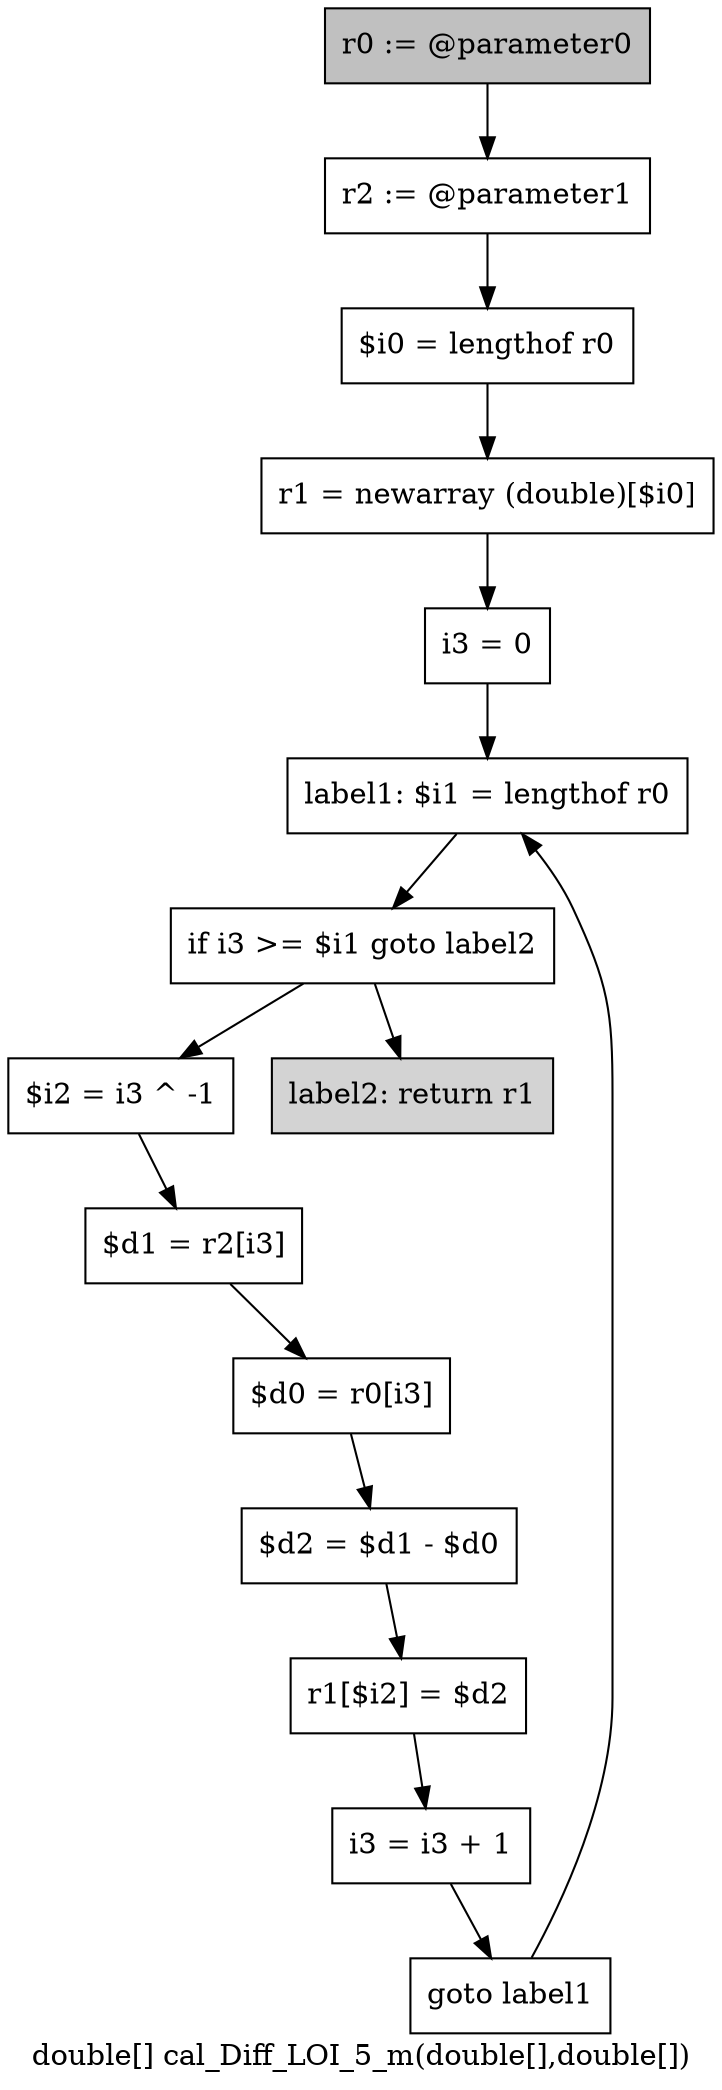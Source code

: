digraph "double[] cal_Diff_LOI_5_m(double[],double[])" {
    label="double[] cal_Diff_LOI_5_m(double[],double[])";
    node [shape=box];
    "0" [style=filled,fillcolor=gray,label="r0 := @parameter0",];
    "1" [label="r2 := @parameter1",];
    "0"->"1";
    "2" [label="$i0 = lengthof r0",];
    "1"->"2";
    "3" [label="r1 = newarray (double)[$i0]",];
    "2"->"3";
    "4" [label="i3 = 0",];
    "3"->"4";
    "5" [label="label1: $i1 = lengthof r0",];
    "4"->"5";
    "6" [label="if i3 >= $i1 goto label2",];
    "5"->"6";
    "7" [label="$i2 = i3 ^ -1",];
    "6"->"7";
    "14" [style=filled,fillcolor=lightgray,label="label2: return r1",];
    "6"->"14";
    "8" [label="$d1 = r2[i3]",];
    "7"->"8";
    "9" [label="$d0 = r0[i3]",];
    "8"->"9";
    "10" [label="$d2 = $d1 - $d0",];
    "9"->"10";
    "11" [label="r1[$i2] = $d2",];
    "10"->"11";
    "12" [label="i3 = i3 + 1",];
    "11"->"12";
    "13" [label="goto label1",];
    "12"->"13";
    "13"->"5";
}
